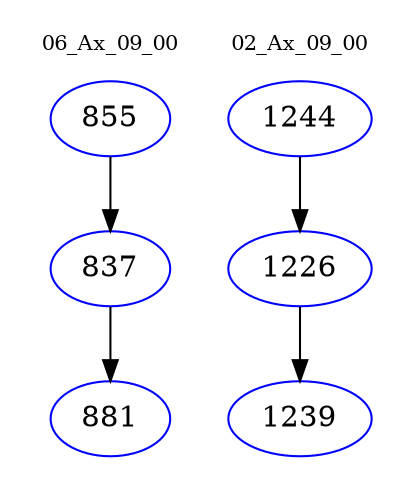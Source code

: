 digraph{
subgraph cluster_0 {
color = white
label = "06_Ax_09_00";
fontsize=10;
T0_855 [label="855", color="blue"]
T0_855 -> T0_837 [color="black"]
T0_837 [label="837", color="blue"]
T0_837 -> T0_881 [color="black"]
T0_881 [label="881", color="blue"]
}
subgraph cluster_1 {
color = white
label = "02_Ax_09_00";
fontsize=10;
T1_1244 [label="1244", color="blue"]
T1_1244 -> T1_1226 [color="black"]
T1_1226 [label="1226", color="blue"]
T1_1226 -> T1_1239 [color="black"]
T1_1239 [label="1239", color="blue"]
}
}

